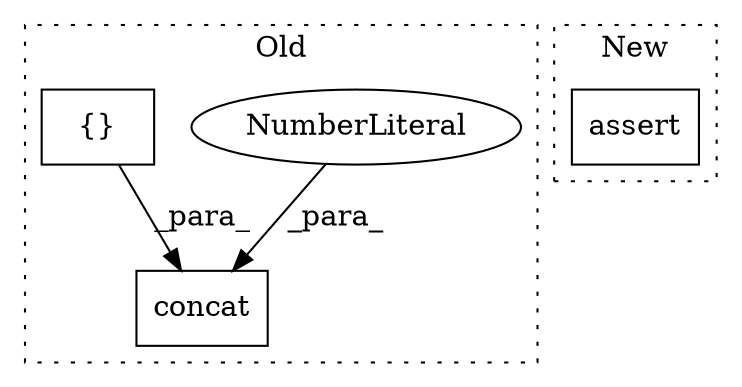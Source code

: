 digraph G {
subgraph cluster0 {
1 [label="concat" a="32" s="3222,3260" l="7,1" shape="box"];
3 [label="NumberLiteral" a="34" s="3240" l="1" shape="ellipse"];
4 [label="{}" a="4" s="2807" l="2" shape="box"];
label = "Old";
style="dotted";
}
subgraph cluster1 {
2 [label="assert" a="6" s="2234" l="7" shape="box"];
label = "New";
style="dotted";
}
3 -> 1 [label="_para_"];
4 -> 1 [label="_para_"];
}